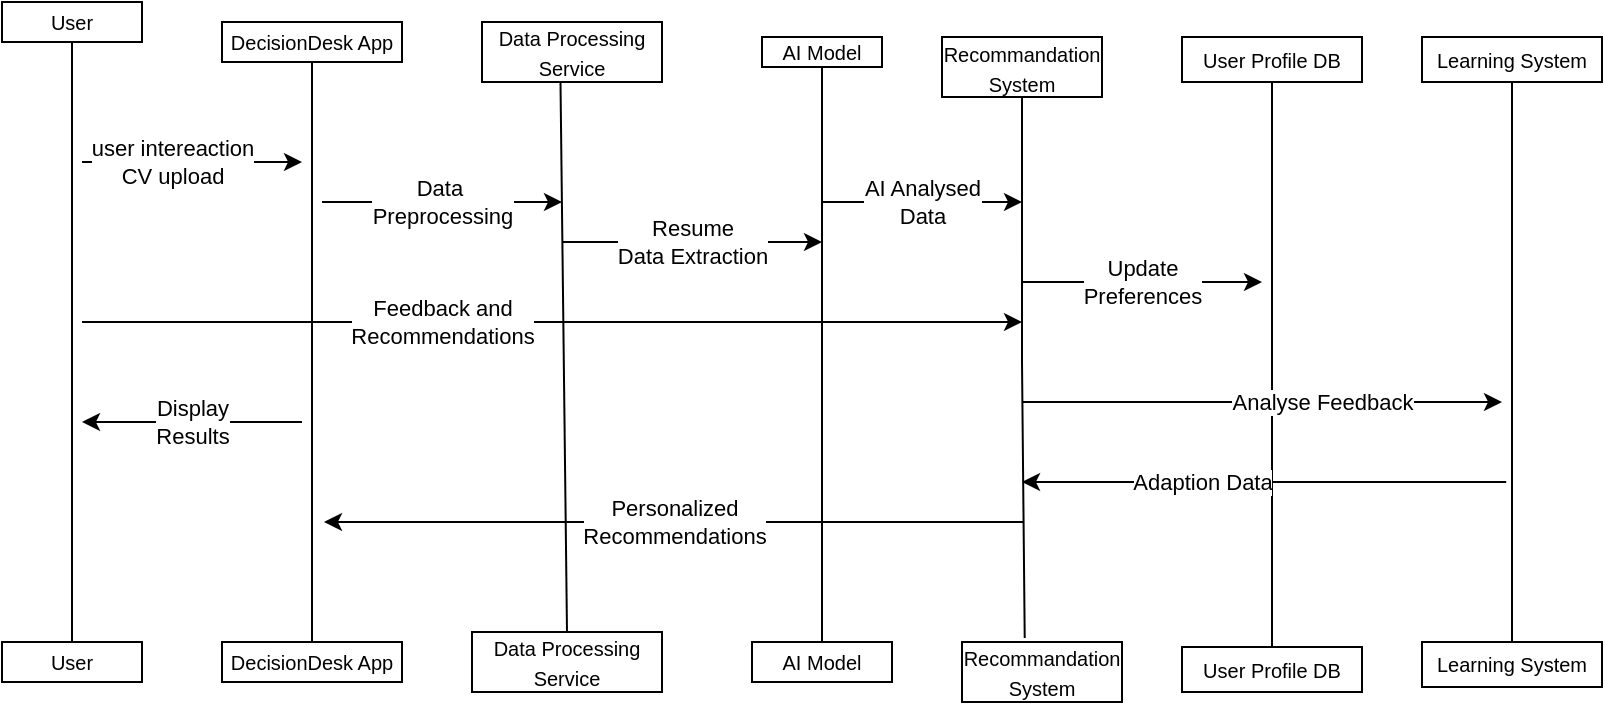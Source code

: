 <mxfile version="26.1.0">
  <diagram name="Page-1" id="Gsom2zh9mioqi_vfal3D">
    <mxGraphModel dx="836" dy="434" grid="1" gridSize="10" guides="1" tooltips="1" connect="1" arrows="1" fold="1" page="1" pageScale="1" pageWidth="850" pageHeight="1100" math="0" shadow="0">
      <root>
        <mxCell id="0" />
        <mxCell id="1" parent="0" />
        <mxCell id="-OABxNX0DG0pFN7_NaT8-1" value="&lt;font style=&quot;font-size: 10px;&quot;&gt;User&lt;/font&gt;" style="rounded=0;whiteSpace=wrap;html=1;" vertex="1" parent="1">
          <mxGeometry x="10" y="20" width="70" height="20" as="geometry" />
        </mxCell>
        <mxCell id="-OABxNX0DG0pFN7_NaT8-2" value="" style="endArrow=none;html=1;rounded=0;entryX=0.5;entryY=1;entryDx=0;entryDy=0;exitX=0.5;exitY=0;exitDx=0;exitDy=0;" edge="1" parent="1" source="-OABxNX0DG0pFN7_NaT8-4" target="-OABxNX0DG0pFN7_NaT8-1">
          <mxGeometry width="50" height="50" relative="1" as="geometry">
            <mxPoint x="80" y="340" as="sourcePoint" />
            <mxPoint x="90" y="60" as="targetPoint" />
          </mxGeometry>
        </mxCell>
        <mxCell id="-OABxNX0DG0pFN7_NaT8-3" style="edgeStyle=orthogonalEdgeStyle;rounded=0;orthogonalLoop=1;jettySize=auto;html=1;exitX=0.5;exitY=1;exitDx=0;exitDy=0;" edge="1" parent="1" source="-OABxNX0DG0pFN7_NaT8-1" target="-OABxNX0DG0pFN7_NaT8-1">
          <mxGeometry relative="1" as="geometry" />
        </mxCell>
        <mxCell id="-OABxNX0DG0pFN7_NaT8-4" value="&lt;font style=&quot;font-size: 10px;&quot;&gt;User&lt;/font&gt;" style="rounded=0;whiteSpace=wrap;html=1;" vertex="1" parent="1">
          <mxGeometry x="10" y="340" width="70" height="20" as="geometry" />
        </mxCell>
        <mxCell id="-OABxNX0DG0pFN7_NaT8-5" value="&lt;font style=&quot;font-size: 10px;&quot;&gt;DecisionDesk App&lt;/font&gt;" style="rounded=0;whiteSpace=wrap;html=1;" vertex="1" parent="1">
          <mxGeometry x="120" y="30" width="90" height="20" as="geometry" />
        </mxCell>
        <mxCell id="-OABxNX0DG0pFN7_NaT8-6" value="&lt;font style=&quot;font-size: 10px;&quot;&gt;DecisionDesk App&lt;/font&gt;" style="rounded=0;whiteSpace=wrap;html=1;" vertex="1" parent="1">
          <mxGeometry x="120" y="340" width="90" height="20" as="geometry" />
        </mxCell>
        <mxCell id="-OABxNX0DG0pFN7_NaT8-7" value="" style="endArrow=none;html=1;rounded=0;entryX=0.5;entryY=1;entryDx=0;entryDy=0;exitX=0.5;exitY=0;exitDx=0;exitDy=0;" edge="1" parent="1" source="-OABxNX0DG0pFN7_NaT8-6" target="-OABxNX0DG0pFN7_NaT8-5">
          <mxGeometry width="50" height="50" relative="1" as="geometry">
            <mxPoint x="190" y="250" as="sourcePoint" />
            <mxPoint x="240" y="200" as="targetPoint" />
          </mxGeometry>
        </mxCell>
        <mxCell id="-OABxNX0DG0pFN7_NaT8-8" value="&lt;font style=&quot;font-size: 10px;&quot;&gt;Data Processing Service&lt;/font&gt;" style="rounded=0;whiteSpace=wrap;html=1;" vertex="1" parent="1">
          <mxGeometry x="250" y="30" width="90" height="30" as="geometry" />
        </mxCell>
        <mxCell id="-OABxNX0DG0pFN7_NaT8-9" value="&lt;font style=&quot;font-size: 10px;&quot;&gt;Data Processing Service&lt;/font&gt;" style="rounded=0;whiteSpace=wrap;html=1;" vertex="1" parent="1">
          <mxGeometry x="245" y="335" width="95" height="30" as="geometry" />
        </mxCell>
        <mxCell id="-OABxNX0DG0pFN7_NaT8-10" value="" style="endArrow=none;html=1;rounded=0;exitX=0.5;exitY=0;exitDx=0;exitDy=0;entryX=0.436;entryY=0.987;entryDx=0;entryDy=0;entryPerimeter=0;" edge="1" parent="1" source="-OABxNX0DG0pFN7_NaT8-9" target="-OABxNX0DG0pFN7_NaT8-8">
          <mxGeometry width="50" height="50" relative="1" as="geometry">
            <mxPoint x="380" y="230" as="sourcePoint" />
            <mxPoint x="370" y="80" as="targetPoint" />
          </mxGeometry>
        </mxCell>
        <mxCell id="-OABxNX0DG0pFN7_NaT8-11" value="&lt;font style=&quot;font-size: 10px;&quot;&gt;AI Model&lt;/font&gt;" style="rounded=0;whiteSpace=wrap;html=1;" vertex="1" parent="1">
          <mxGeometry x="390" y="37.5" width="60" height="15" as="geometry" />
        </mxCell>
        <mxCell id="-OABxNX0DG0pFN7_NaT8-12" value="&lt;font style=&quot;font-size: 10px;&quot;&gt;AI Model&lt;/font&gt;" style="rounded=0;whiteSpace=wrap;html=1;" vertex="1" parent="1">
          <mxGeometry x="385" y="340" width="70" height="20" as="geometry" />
        </mxCell>
        <mxCell id="-OABxNX0DG0pFN7_NaT8-14" value="" style="endArrow=none;html=1;rounded=0;entryX=0.5;entryY=1;entryDx=0;entryDy=0;exitX=0.5;exitY=0;exitDx=0;exitDy=0;" edge="1" parent="1" source="-OABxNX0DG0pFN7_NaT8-12" target="-OABxNX0DG0pFN7_NaT8-11">
          <mxGeometry width="50" height="50" relative="1" as="geometry">
            <mxPoint x="490" y="180" as="sourcePoint" />
            <mxPoint x="540" y="130" as="targetPoint" />
          </mxGeometry>
        </mxCell>
        <mxCell id="-OABxNX0DG0pFN7_NaT8-15" value="&lt;font style=&quot;font-size: 10px;&quot;&gt;Recommandation System&lt;/font&gt;" style="rounded=0;whiteSpace=wrap;html=1;" vertex="1" parent="1">
          <mxGeometry x="480" y="37.5" width="80" height="30" as="geometry" />
        </mxCell>
        <mxCell id="-OABxNX0DG0pFN7_NaT8-16" value="&lt;font style=&quot;font-size: 10px;&quot;&gt;Recommandation System&lt;/font&gt;" style="rounded=0;whiteSpace=wrap;html=1;" vertex="1" parent="1">
          <mxGeometry x="490" y="340" width="80" height="30" as="geometry" />
        </mxCell>
        <mxCell id="-OABxNX0DG0pFN7_NaT8-18" style="edgeStyle=orthogonalEdgeStyle;rounded=0;orthogonalLoop=1;jettySize=auto;html=1;exitX=0.5;exitY=1;exitDx=0;exitDy=0;" edge="1" parent="1" source="-OABxNX0DG0pFN7_NaT8-16" target="-OABxNX0DG0pFN7_NaT8-16">
          <mxGeometry relative="1" as="geometry" />
        </mxCell>
        <mxCell id="-OABxNX0DG0pFN7_NaT8-19" value="" style="endArrow=none;html=1;rounded=0;entryX=0.5;entryY=1;entryDx=0;entryDy=0;exitX=0.392;exitY=-0.067;exitDx=0;exitDy=0;exitPerimeter=0;" edge="1" parent="1" source="-OABxNX0DG0pFN7_NaT8-16" target="-OABxNX0DG0pFN7_NaT8-15">
          <mxGeometry width="50" height="50" relative="1" as="geometry">
            <mxPoint x="495" y="200" as="sourcePoint" />
            <mxPoint x="545" y="150" as="targetPoint" />
            <Array as="points">
              <mxPoint x="520" y="200" />
            </Array>
          </mxGeometry>
        </mxCell>
        <mxCell id="-OABxNX0DG0pFN7_NaT8-20" value="&lt;p data-pm-slice=&quot;1 1 []&quot;&gt;&lt;font style=&quot;font-size: 10px;&quot;&gt;User Profile DB&lt;/font&gt;&lt;/p&gt;" style="rounded=0;whiteSpace=wrap;html=1;" vertex="1" parent="1">
          <mxGeometry x="600" y="37.5" width="90" height="22.5" as="geometry" />
        </mxCell>
        <mxCell id="-OABxNX0DG0pFN7_NaT8-21" value="&lt;p data-pm-slice=&quot;1 1 []&quot;&gt;&lt;font style=&quot;font-size: 10px;&quot;&gt;User Profile DB&lt;/font&gt;&lt;/p&gt;" style="rounded=0;whiteSpace=wrap;html=1;" vertex="1" parent="1">
          <mxGeometry x="600" y="342.5" width="90" height="22.5" as="geometry" />
        </mxCell>
        <mxCell id="-OABxNX0DG0pFN7_NaT8-22" value="" style="endArrow=none;html=1;rounded=0;entryX=0.5;entryY=1;entryDx=0;entryDy=0;exitX=0.5;exitY=0;exitDx=0;exitDy=0;" edge="1" parent="1" source="-OABxNX0DG0pFN7_NaT8-21" target="-OABxNX0DG0pFN7_NaT8-20">
          <mxGeometry width="50" height="50" relative="1" as="geometry">
            <mxPoint x="620" y="200" as="sourcePoint" />
            <mxPoint x="670" y="150" as="targetPoint" />
          </mxGeometry>
        </mxCell>
        <mxCell id="-OABxNX0DG0pFN7_NaT8-23" value="&lt;p data-pm-slice=&quot;1 1 []&quot;&gt;&lt;font style=&quot;font-size: 10px;&quot;&gt;Learning System&lt;/font&gt;&lt;/p&gt;" style="rounded=0;whiteSpace=wrap;html=1;" vertex="1" parent="1">
          <mxGeometry x="720" y="37.5" width="90" height="22.5" as="geometry" />
        </mxCell>
        <mxCell id="-OABxNX0DG0pFN7_NaT8-24" value="&lt;p data-pm-slice=&quot;1 1 []&quot;&gt;&lt;font style=&quot;font-size: 10px;&quot;&gt;Learning System&lt;/font&gt;&lt;/p&gt;" style="rounded=0;whiteSpace=wrap;html=1;" vertex="1" parent="1">
          <mxGeometry x="720" y="340" width="90" height="22.5" as="geometry" />
        </mxCell>
        <mxCell id="-OABxNX0DG0pFN7_NaT8-25" value="" style="endArrow=none;html=1;rounded=0;entryX=0.5;entryY=1;entryDx=0;entryDy=0;exitX=0.5;exitY=0;exitDx=0;exitDy=0;" edge="1" parent="1" source="-OABxNX0DG0pFN7_NaT8-24" target="-OABxNX0DG0pFN7_NaT8-23">
          <mxGeometry width="50" height="50" relative="1" as="geometry">
            <mxPoint x="720" y="210" as="sourcePoint" />
            <mxPoint x="770" y="160" as="targetPoint" />
          </mxGeometry>
        </mxCell>
        <mxCell id="-OABxNX0DG0pFN7_NaT8-26" value="" style="endArrow=classic;html=1;rounded=0;" edge="1" parent="1">
          <mxGeometry relative="1" as="geometry">
            <mxPoint x="50" y="100" as="sourcePoint" />
            <mxPoint x="160" y="100" as="targetPoint" />
          </mxGeometry>
        </mxCell>
        <mxCell id="-OABxNX0DG0pFN7_NaT8-27" value="user intereaction&lt;div&gt;CV upload&lt;/div&gt;" style="edgeLabel;resizable=0;html=1;;align=center;verticalAlign=middle;" connectable="0" vertex="1" parent="-OABxNX0DG0pFN7_NaT8-26">
          <mxGeometry relative="1" as="geometry">
            <mxPoint x="-10" as="offset" />
          </mxGeometry>
        </mxCell>
        <mxCell id="-OABxNX0DG0pFN7_NaT8-28" value="" style="endArrow=classic;html=1;rounded=0;" edge="1" parent="1">
          <mxGeometry relative="1" as="geometry">
            <mxPoint x="290" y="140" as="sourcePoint" />
            <mxPoint x="420" y="140" as="targetPoint" />
          </mxGeometry>
        </mxCell>
        <mxCell id="-OABxNX0DG0pFN7_NaT8-29" value="Resume&lt;div&gt;Data Extraction&lt;/div&gt;" style="edgeLabel;resizable=0;html=1;;align=center;verticalAlign=middle;" connectable="0" vertex="1" parent="-OABxNX0DG0pFN7_NaT8-28">
          <mxGeometry relative="1" as="geometry" />
        </mxCell>
        <mxCell id="-OABxNX0DG0pFN7_NaT8-30" value="" style="endArrow=classic;html=1;rounded=0;" edge="1" parent="1">
          <mxGeometry relative="1" as="geometry">
            <mxPoint x="170" y="120" as="sourcePoint" />
            <mxPoint x="290" y="120" as="targetPoint" />
          </mxGeometry>
        </mxCell>
        <mxCell id="-OABxNX0DG0pFN7_NaT8-31" value="Data&amp;nbsp;&lt;div&gt;Preprocessing&lt;/div&gt;" style="edgeLabel;resizable=0;html=1;;align=center;verticalAlign=middle;" connectable="0" vertex="1" parent="-OABxNX0DG0pFN7_NaT8-30">
          <mxGeometry relative="1" as="geometry" />
        </mxCell>
        <mxCell id="-OABxNX0DG0pFN7_NaT8-36" value="" style="endArrow=classic;html=1;rounded=0;" edge="1" parent="1">
          <mxGeometry relative="1" as="geometry">
            <mxPoint x="420" y="120" as="sourcePoint" />
            <mxPoint x="520" y="120" as="targetPoint" />
          </mxGeometry>
        </mxCell>
        <mxCell id="-OABxNX0DG0pFN7_NaT8-37" value="AI Analysed&lt;div&gt;Data&lt;/div&gt;" style="edgeLabel;resizable=0;html=1;;align=center;verticalAlign=middle;" connectable="0" vertex="1" parent="-OABxNX0DG0pFN7_NaT8-36">
          <mxGeometry relative="1" as="geometry" />
        </mxCell>
        <mxCell id="-OABxNX0DG0pFN7_NaT8-38" value="" style="endArrow=classic;html=1;rounded=0;" edge="1" parent="1">
          <mxGeometry relative="1" as="geometry">
            <mxPoint x="50" y="180" as="sourcePoint" />
            <mxPoint x="520" y="180" as="targetPoint" />
          </mxGeometry>
        </mxCell>
        <mxCell id="-OABxNX0DG0pFN7_NaT8-39" value="Feedback and&lt;div&gt;Recommendations&lt;/div&gt;" style="edgeLabel;resizable=0;html=1;;align=center;verticalAlign=middle;" connectable="0" vertex="1" parent="-OABxNX0DG0pFN7_NaT8-38">
          <mxGeometry relative="1" as="geometry">
            <mxPoint x="-55" as="offset" />
          </mxGeometry>
        </mxCell>
        <mxCell id="-OABxNX0DG0pFN7_NaT8-40" value="" style="endArrow=classic;html=1;rounded=0;" edge="1" parent="1">
          <mxGeometry relative="1" as="geometry">
            <mxPoint x="520" y="160" as="sourcePoint" />
            <mxPoint x="640" y="160" as="targetPoint" />
          </mxGeometry>
        </mxCell>
        <mxCell id="-OABxNX0DG0pFN7_NaT8-41" value="Update&lt;div&gt;Preferences&lt;/div&gt;" style="edgeLabel;resizable=0;html=1;;align=center;verticalAlign=middle;" connectable="0" vertex="1" parent="-OABxNX0DG0pFN7_NaT8-40">
          <mxGeometry relative="1" as="geometry" />
        </mxCell>
        <mxCell id="-OABxNX0DG0pFN7_NaT8-42" value="" style="endArrow=classic;html=1;rounded=0;" edge="1" parent="1">
          <mxGeometry relative="1" as="geometry">
            <mxPoint x="762.105" y="260" as="sourcePoint" />
            <mxPoint x="520" y="260" as="targetPoint" />
          </mxGeometry>
        </mxCell>
        <mxCell id="-OABxNX0DG0pFN7_NaT8-43" value="Adaption Data" style="edgeLabel;resizable=0;html=1;;align=center;verticalAlign=middle;" connectable="0" vertex="1" parent="-OABxNX0DG0pFN7_NaT8-42">
          <mxGeometry relative="1" as="geometry">
            <mxPoint x="-31" as="offset" />
          </mxGeometry>
        </mxCell>
        <mxCell id="-OABxNX0DG0pFN7_NaT8-44" value="" style="endArrow=classic;html=1;rounded=0;" edge="1" parent="1">
          <mxGeometry relative="1" as="geometry">
            <mxPoint x="520" y="220" as="sourcePoint" />
            <mxPoint x="760" y="220" as="targetPoint" />
          </mxGeometry>
        </mxCell>
        <mxCell id="-OABxNX0DG0pFN7_NaT8-45" value="Analyse Feedback" style="edgeLabel;resizable=0;html=1;;align=center;verticalAlign=middle;" connectable="0" vertex="1" parent="-OABxNX0DG0pFN7_NaT8-44">
          <mxGeometry relative="1" as="geometry">
            <mxPoint x="30" as="offset" />
          </mxGeometry>
        </mxCell>
        <mxCell id="-OABxNX0DG0pFN7_NaT8-46" value="" style="endArrow=classic;html=1;rounded=0;" edge="1" parent="1">
          <mxGeometry relative="1" as="geometry">
            <mxPoint x="521" y="280" as="sourcePoint" />
            <mxPoint x="171" y="280" as="targetPoint" />
          </mxGeometry>
        </mxCell>
        <mxCell id="-OABxNX0DG0pFN7_NaT8-47" value="Personalized&lt;div&gt;Recommendations&lt;/div&gt;" style="edgeLabel;resizable=0;html=1;;align=center;verticalAlign=middle;" connectable="0" vertex="1" parent="-OABxNX0DG0pFN7_NaT8-46">
          <mxGeometry relative="1" as="geometry">
            <mxPoint as="offset" />
          </mxGeometry>
        </mxCell>
        <mxCell id="-OABxNX0DG0pFN7_NaT8-48" value="" style="endArrow=classic;html=1;rounded=0;" edge="1" parent="1">
          <mxGeometry relative="1" as="geometry">
            <mxPoint x="160" y="230" as="sourcePoint" />
            <mxPoint x="50" y="230" as="targetPoint" />
          </mxGeometry>
        </mxCell>
        <mxCell id="-OABxNX0DG0pFN7_NaT8-49" value="Display&lt;div&gt;Results&lt;/div&gt;" style="edgeLabel;resizable=0;html=1;;align=center;verticalAlign=middle;" connectable="0" vertex="1" parent="-OABxNX0DG0pFN7_NaT8-48">
          <mxGeometry relative="1" as="geometry" />
        </mxCell>
      </root>
    </mxGraphModel>
  </diagram>
</mxfile>
